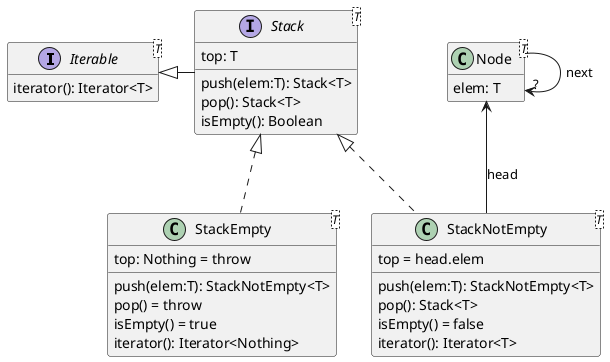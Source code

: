 @startuml
hide empty members


interface Iterable<T> {
   iterator(): Iterator<T>
}


interface Stack<T> {
   top: T
   push(elem:T): Stack<T>
   pop(): Stack<T>
   isEmpty(): Boolean
}


Iterable <|- Stack

class Node<T> {
   elem: T
}
Node --> "?" Node : next
class StackEmpty<T> {
   top: Nothing = throw
   push(elem:T): StackNotEmpty<T>
   pop() = throw
   isEmpty() = true
   iterator(): Iterator<Nothing>
}


Stack <|.. StackEmpty


class StackNotEmpty<T> {
   top = head.elem
   push(elem:T): StackNotEmpty<T>
   pop(): Stack<T>
   isEmpty() = false
   iterator(): Iterator<T>
}


Node <-- StackNotEmpty : head
Stack <|.. StackNotEmpty
@enduml

